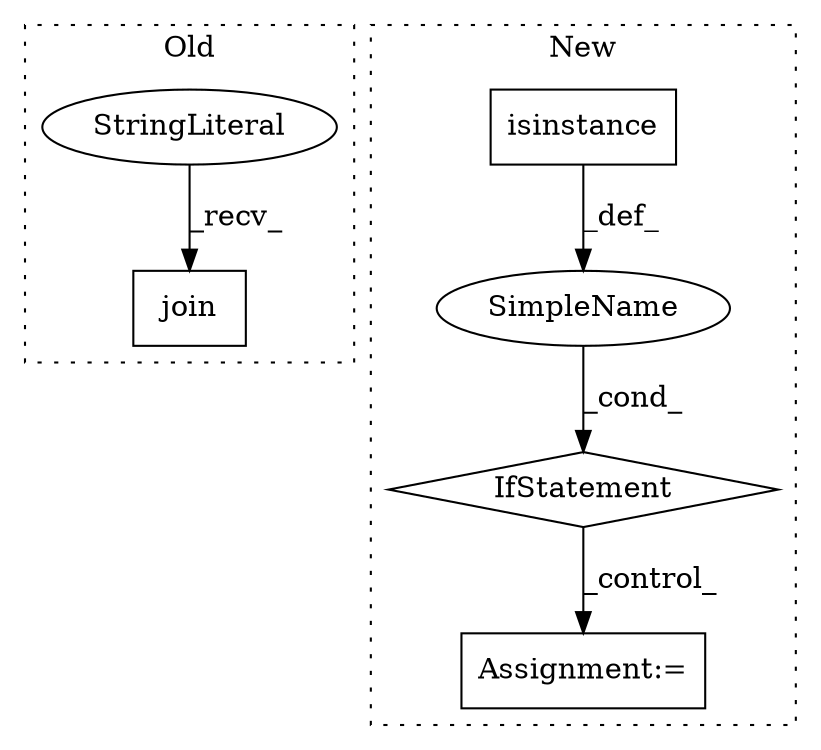 digraph G {
subgraph cluster0 {
1 [label="join" a="32" s="1047,1186" l="18,-5" shape="box"];
6 [label="StringLiteral" a="45" s="1042" l="4" shape="ellipse"];
label = "Old";
style="dotted";
}
subgraph cluster1 {
2 [label="isinstance" a="32" s="494,516" l="11,1" shape="box"];
3 [label="IfStatement" a="25" s="490,517" l="4,2" shape="diamond"];
4 [label="Assignment:=" a="7" s="536" l="1" shape="box"];
5 [label="SimpleName" a="42" s="" l="" shape="ellipse"];
label = "New";
style="dotted";
}
2 -> 5 [label="_def_"];
3 -> 4 [label="_control_"];
5 -> 3 [label="_cond_"];
6 -> 1 [label="_recv_"];
}